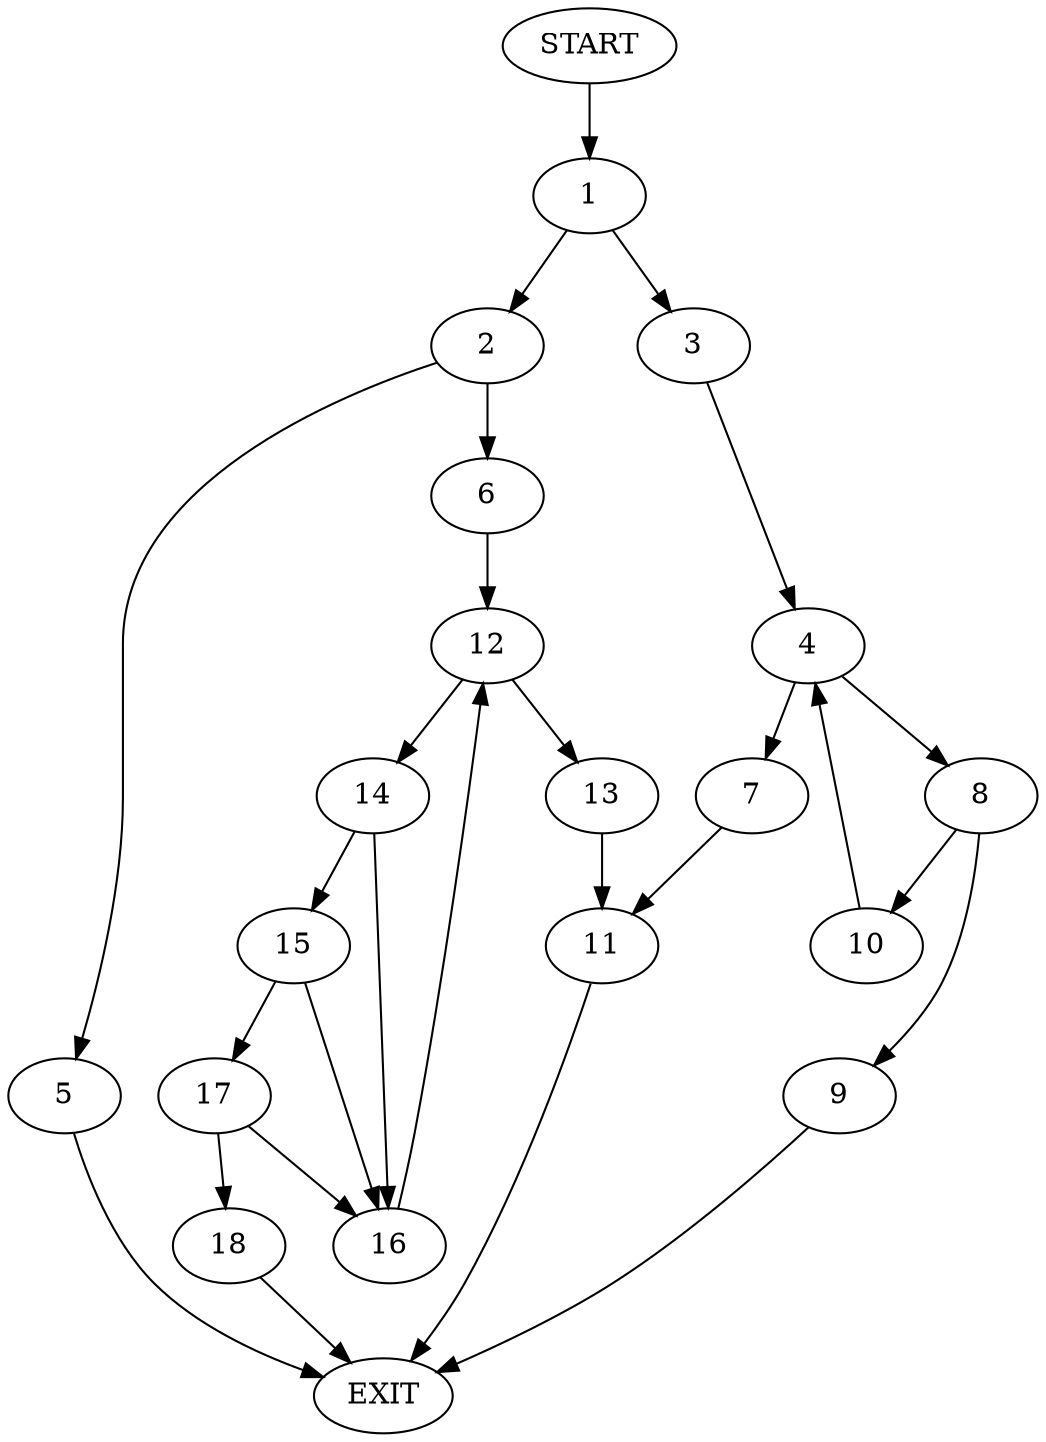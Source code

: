 digraph {
0 [label="START"]
19 [label="EXIT"]
0 -> 1
1 -> 2
1 -> 3
3 -> 4
2 -> 5
2 -> 6
4 -> 7
4 -> 8
8 -> 9
8 -> 10
7 -> 11
9 -> 19
10 -> 4
11 -> 19
5 -> 19
6 -> 12
12 -> 13
12 -> 14
13 -> 11
14 -> 15
14 -> 16
16 -> 12
15 -> 16
15 -> 17
17 -> 18
17 -> 16
18 -> 19
}
